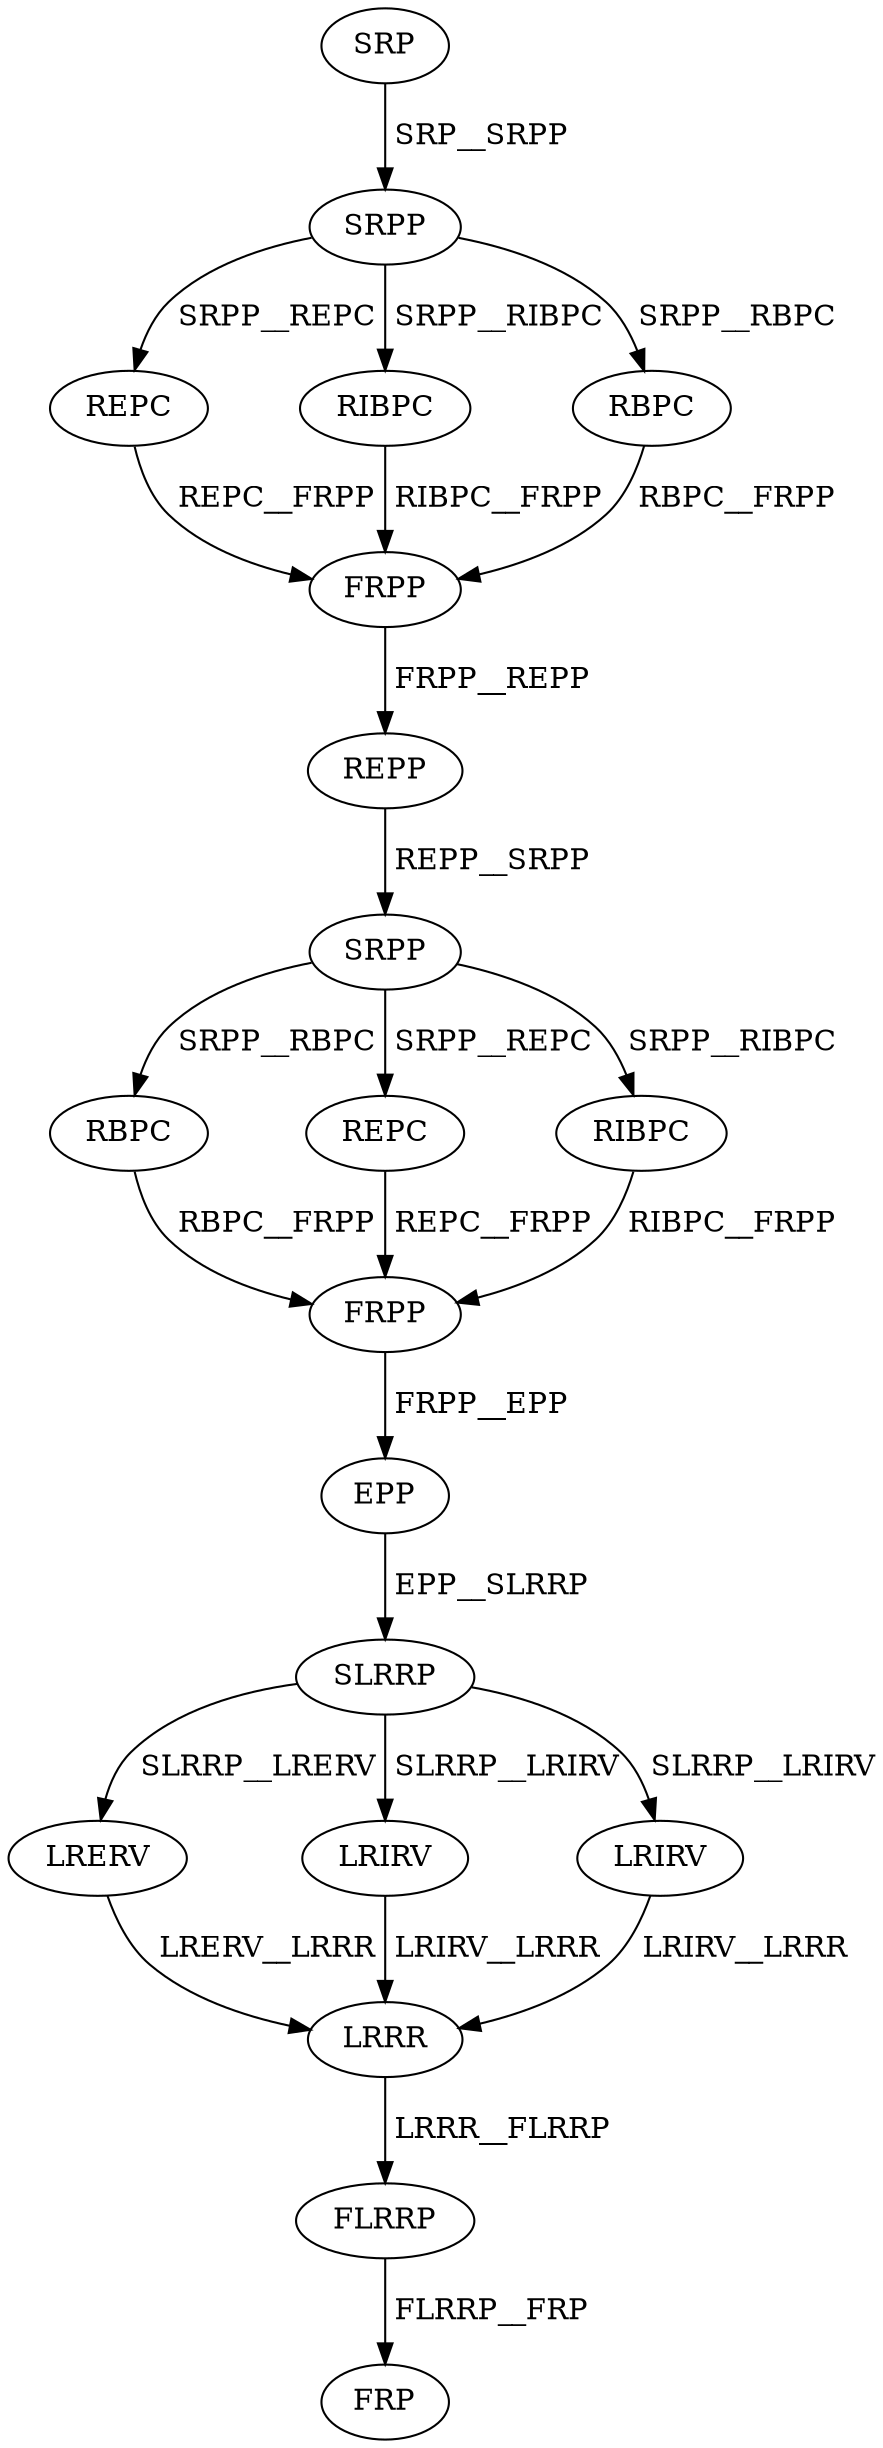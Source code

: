 digraph G { 
1 [label="SRP",color=black,fontcolor=black];
2 [label="SRPP",color=black,fontcolor=black];
3 [label="REPC",color=black,fontcolor=black];
4 [label="RIBPC",color=black,fontcolor=black];
5 [label="RBPC",color=black,fontcolor=black];
6 [label="FRPP",color=black,fontcolor=black];
7 [label="REPP",color=black,fontcolor=black];
8 [label="SRPP",color=black,fontcolor=black];
9 [label="RBPC",color=black,fontcolor=black];
10 [label="REPC",color=black,fontcolor=black];
11 [label="RIBPC",color=black,fontcolor=black];
12 [label="FRPP",color=black,fontcolor=black];
13 [label="EPP",color=black,fontcolor=black];
14 [label="SLRRP",color=black,fontcolor=black];
15 [label="LRERV",color=black,fontcolor=black];
16 [label="LRIRV",color=black,fontcolor=black];
17 [label="LRIRV",color=black,fontcolor=black];
18 [label="LRRR",color=black,fontcolor=black];
19 [label="FLRRP",color=black,fontcolor=black];
20 [label="FRP",color=black,fontcolor=black];
1->2[label=" SRP__SRPP",color=black,fontcolor=black];
2->3[label=" SRPP__REPC",color=black,fontcolor=black];
2->4[label=" SRPP__RIBPC",color=black,fontcolor=black];
2->5[label=" SRPP__RBPC",color=black,fontcolor=black];
3->6[label=" REPC__FRPP",color=black,fontcolor=black];
4->6[label=" RIBPC__FRPP",color=black,fontcolor=black];
5->6[label=" RBPC__FRPP",color=black,fontcolor=black];
6->7[label=" FRPP__REPP",color=black,fontcolor=black];
7->8[label=" REPP__SRPP",color=black,fontcolor=black];
8->9[label=" SRPP__RBPC",color=black,fontcolor=black];
8->10[label=" SRPP__REPC",color=black,fontcolor=black];
8->11[label=" SRPP__RIBPC",color=black,fontcolor=black];
9->12[label=" RBPC__FRPP",color=black,fontcolor=black];
10->12[label=" REPC__FRPP",color=black,fontcolor=black];
11->12[label=" RIBPC__FRPP",color=black,fontcolor=black];
12->13[label=" FRPP__EPP",color=black,fontcolor=black];
13->14[label=" EPP__SLRRP",color=black,fontcolor=black];
14->15[label=" SLRRP__LRERV",color=black,fontcolor=black];
14->16[label=" SLRRP__LRIRV",color=black,fontcolor=black];
14->17[label=" SLRRP__LRIRV",color=black,fontcolor=black];
15->18[label=" LRERV__LRRR",color=black,fontcolor=black];
16->18[label=" LRIRV__LRRR",color=black,fontcolor=black];
17->18[label=" LRIRV__LRRR",color=black,fontcolor=black];
18->19[label=" LRRR__FLRRP",color=black,fontcolor=black];
19->20[label=" FLRRP__FRP",color=black,fontcolor=black];
}
